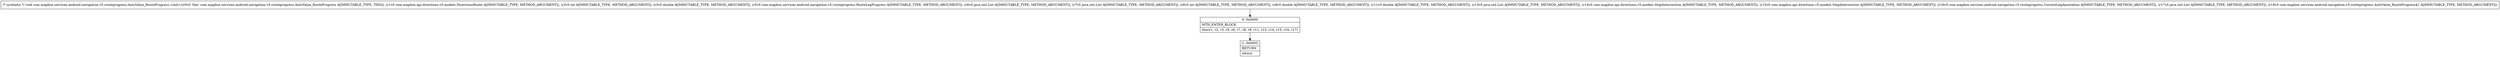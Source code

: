 digraph "CFG forcom.mapbox.services.android.navigation.v5.routeprogress.AutoValue_RouteProgress.\<init\>(Lcom\/mapbox\/api\/directions\/v5\/models\/DirectionsRoute;IDLcom\/mapbox\/services\/android\/navigation\/v5\/routeprogress\/RouteLegProgress;Ljava\/util\/List;Ljava\/util\/List;IDDLjava\/util\/List;Lcom\/mapbox\/api\/directions\/v5\/models\/StepIntersection;Lcom\/mapbox\/api\/directions\/v5\/models\/StepIntersection;Lcom\/mapbox\/services\/android\/navigation\/v5\/routeprogress\/CurrentLegAnnotation;Ljava\/util\/List;Lcom\/mapbox\/services\/android\/navigation\/v5\/routeprogress\/AutoValue_RouteProgress$1;)V" {
Node_0 [shape=record,label="{0\:\ 0x0000|MTH_ENTER_BLOCK\l|this(r1, r2, r3, r5, r6, r7, r8, r9, r11, r13, r14, r15, r16, r17)\l}"];
Node_1 [shape=record,label="{1\:\ 0x0003|RETURN\l|return\l}"];
MethodNode[shape=record,label="{\/* synthetic *\/ void com.mapbox.services.android.navigation.v5.routeprogress.AutoValue_RouteProgress.\<init\>((r0v0 'this' com.mapbox.services.android.navigation.v5.routeprogress.AutoValue_RouteProgress A[IMMUTABLE_TYPE, THIS]), (r1v0 com.mapbox.api.directions.v5.models.DirectionsRoute A[IMMUTABLE_TYPE, METHOD_ARGUMENT]), (r2v0 int A[IMMUTABLE_TYPE, METHOD_ARGUMENT]), (r3v0 double A[IMMUTABLE_TYPE, METHOD_ARGUMENT]), (r5v0 com.mapbox.services.android.navigation.v5.routeprogress.RouteLegProgress A[IMMUTABLE_TYPE, METHOD_ARGUMENT]), (r6v0 java.util.List A[IMMUTABLE_TYPE, METHOD_ARGUMENT]), (r7v0 java.util.List A[IMMUTABLE_TYPE, METHOD_ARGUMENT]), (r8v0 int A[IMMUTABLE_TYPE, METHOD_ARGUMENT]), (r9v0 double A[IMMUTABLE_TYPE, METHOD_ARGUMENT]), (r11v0 double A[IMMUTABLE_TYPE, METHOD_ARGUMENT]), (r13v0 java.util.List A[IMMUTABLE_TYPE, METHOD_ARGUMENT]), (r14v0 com.mapbox.api.directions.v5.models.StepIntersection A[IMMUTABLE_TYPE, METHOD_ARGUMENT]), (r15v0 com.mapbox.api.directions.v5.models.StepIntersection A[IMMUTABLE_TYPE, METHOD_ARGUMENT]), (r16v0 com.mapbox.services.android.navigation.v5.routeprogress.CurrentLegAnnotation A[IMMUTABLE_TYPE, METHOD_ARGUMENT]), (r17v0 java.util.List A[IMMUTABLE_TYPE, METHOD_ARGUMENT]), (r18v0 com.mapbox.services.android.navigation.v5.routeprogress.AutoValue_RouteProgress$1 A[IMMUTABLE_TYPE, METHOD_ARGUMENT])) }"];
MethodNode -> Node_0;
Node_0 -> Node_1;
}

